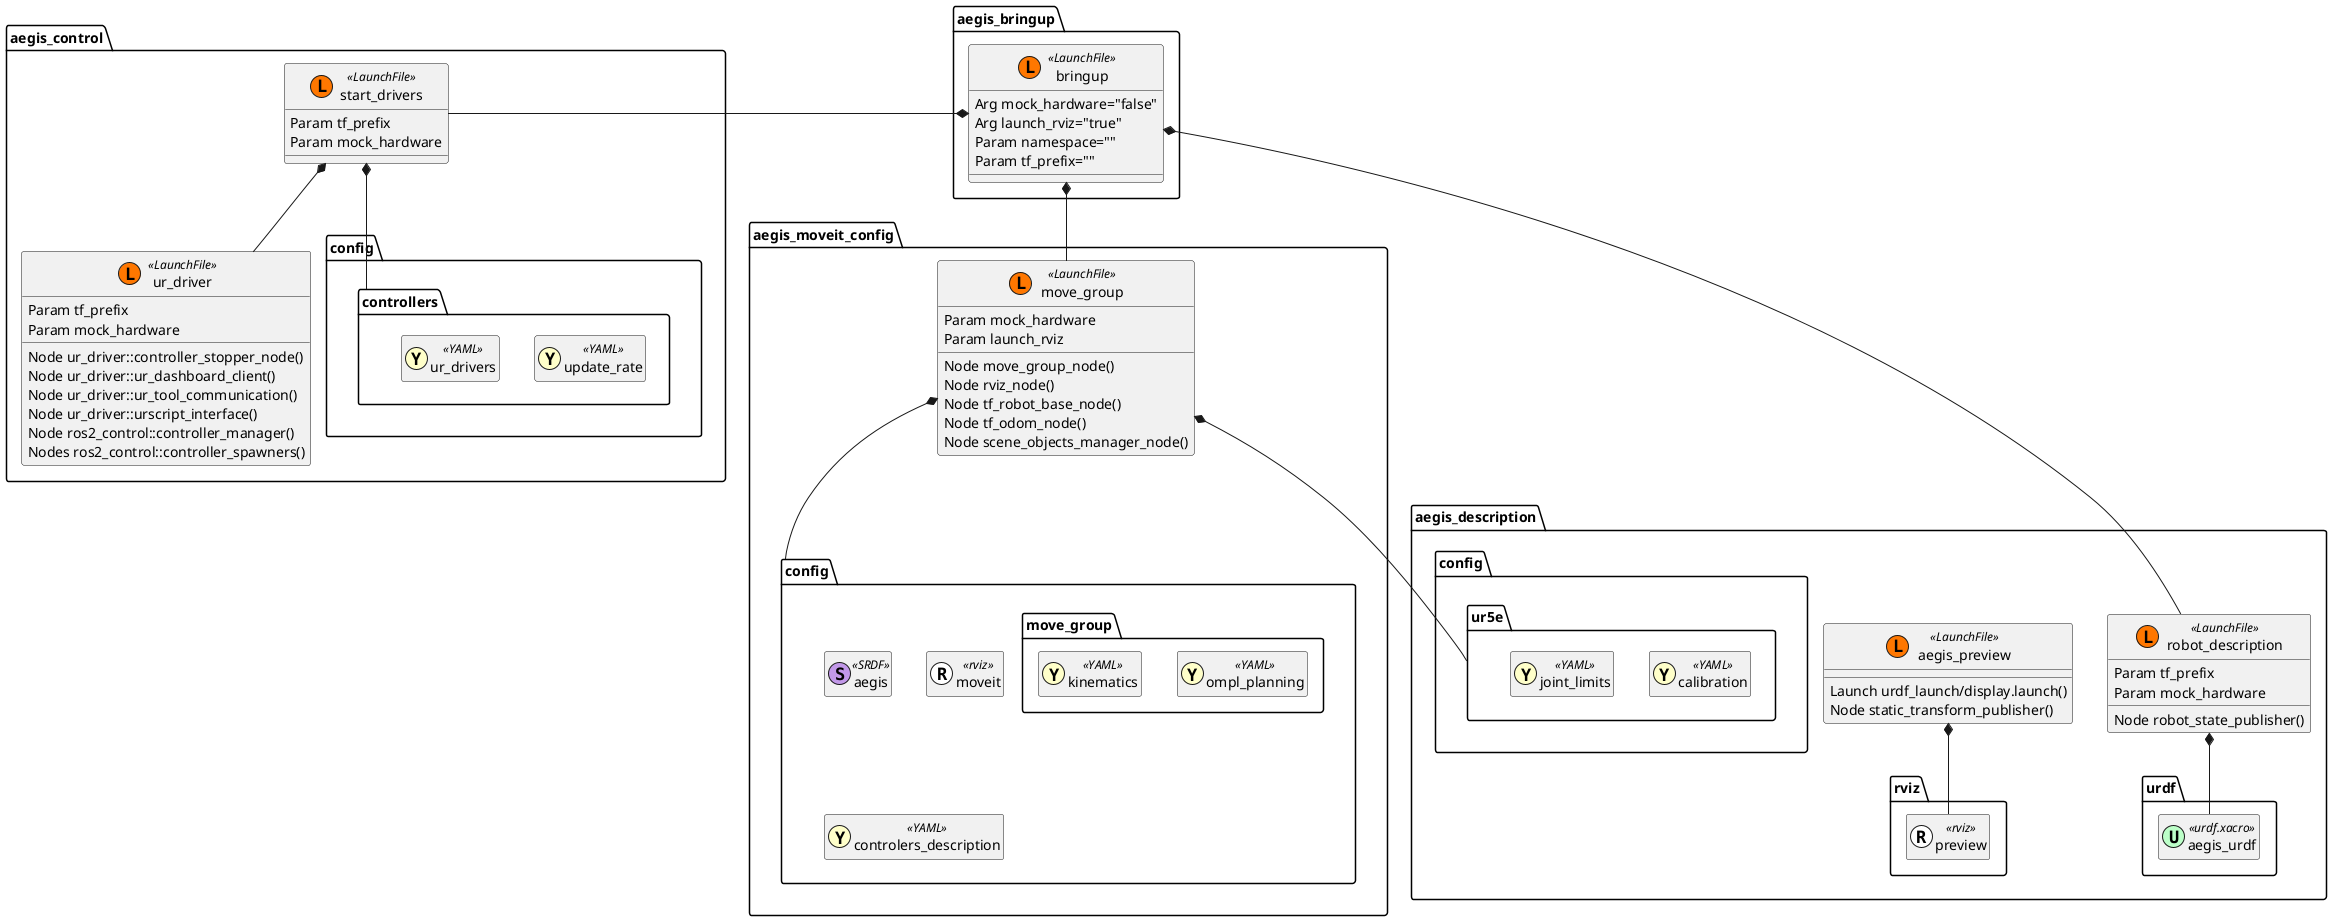 @startuml
package aegis_bringup {
    class bringup << (L,#FF7700) LaunchFile >> {
        Arg mock_hardware="false"
        Arg launch_rviz="true"
        Param namespace=""
        Param tf_prefix=""
    }
}

package aegis_control {
    class start_drivers << (L,#FF7700) LaunchFile >> {
        Param tf_prefix
        Param mock_hardware
    }
    class ur_driver << (L,#FF7700) LaunchFile >> {
        Param tf_prefix
        Param mock_hardware
        Node ur_driver::controller_stopper_node()
        Node ur_driver::ur_dashboard_client()
        Node ur_driver::ur_tool_communication()
        Node ur_driver::urscript_interface()
        Node ros2_control::controller_manager()
        Nodes ros2_control::controller_spawners()
    }

    package config {
        package controllers {
            class update_rate << (Y,#ffffc9) YAML >> {}
            class ur_drivers << (Y,#ffffc9) YAML >> {}
        }
    }
}

package aegis_description {
    class aegis_preview << (L,#FF7700) LaunchFile >> {
        Launch urdf_launch/display.launch()
        Node static_transform_publisher()
    }

    class robot_description << (L,#FF7700) LaunchFile >> {
        Param tf_prefix
        Param mock_hardware
        Node robot_state_publisher()
    }

    package config {
        package ur5e {
            class calibration << (Y,#ffffc9) YAML >> {}
            class joint_limits << (Y,#ffffc9) YAML >> {}
        }
    }

    package urdf {
        class aegis_urdf << (U,#bcffc8) urdf.xacro >> {}
    }

    package rviz {
        class preview << (R,#ffffff) rviz >> {}
    }
}

package aegis_moveit_config {
    class move_group << (L,#FF7700) LaunchFile >> {
        Param mock_hardware
        Param launch_rviz
        Node move_group_node()
        Node rviz_node()
        Node tf_robot_base_node()
        Node tf_odom_node()
        Node scene_objects_manager_node()
    }
    package config {
        class aegis << (S,#c298e9) SRDF >> {}
        package move_group {
            class ompl_planning << (Y,#ffffc9) YAML >> {}
            class kinematics << (Y,#ffffc9) YAML >> {}
        }
        class moveit << (R,#ffffff) rviz >> {}
        class controlers_description << (Y,#ffffc9) YAML >> {}
    }
}


aegis_bringup.bringup *-left- aegis_control.start_drivers
aegis_bringup.bringup *-- aegis_moveit_config.move_group
aegis_bringup.bringup *-- aegis_description.robot_description
aegis_description.robot_description *-- aegis_description.urdf.aegis_urdf

aegis_control.start_drivers *-- aegis_control.ur_driver
aegis_control.start_drivers *-- aegis_control.config.controllers

aegis_moveit_config.move_group *-- aegis_moveit_config.config
aegis_moveit_config.move_group *-- aegis_description.config.ur5e

aegis_description.aegis_preview *-- aegis_description.rviz.preview

skinparam classAttributeIconSize 0
hide << YAML >> members
hide << urdf.xacro >> members
hide << SRDF >> members
hide << rviz >> members
@enduml
